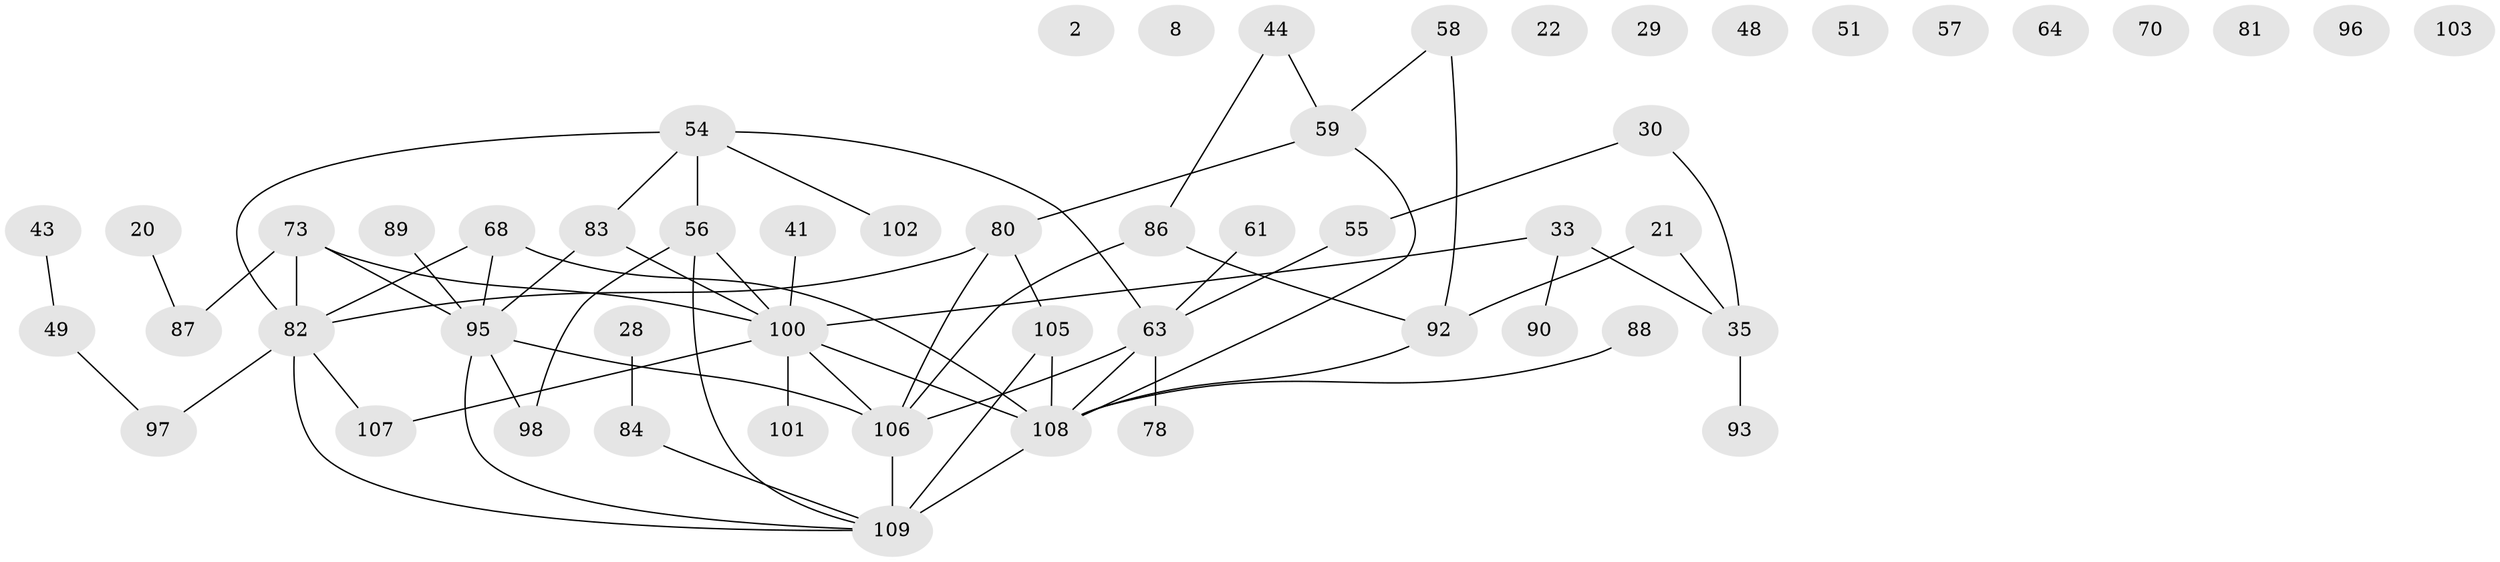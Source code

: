 // original degree distribution, {2: 0.26605504587155965, 0: 0.11009174311926606, 4: 0.1559633027522936, 3: 0.1651376146788991, 1: 0.1834862385321101, 5: 0.07339449541284404, 6: 0.045871559633027525}
// Generated by graph-tools (version 1.1) at 2025/40/03/09/25 04:40:09]
// undirected, 54 vertices, 64 edges
graph export_dot {
graph [start="1"]
  node [color=gray90,style=filled];
  2;
  8;
  20 [super="+13"];
  21;
  22;
  28;
  29;
  30;
  33;
  35;
  41;
  43;
  44;
  48;
  49;
  51;
  54 [super="+39+45"];
  55;
  56 [super="+15"];
  57;
  58 [super="+19"];
  59;
  61;
  63 [super="+11"];
  64;
  68 [super="+47"];
  70;
  73 [super="+52"];
  78;
  80 [super="+50"];
  81;
  82 [super="+72"];
  83 [super="+74"];
  84;
  86;
  87;
  88;
  89;
  90;
  92 [super="+42+36"];
  93;
  95 [super="+65+71+94"];
  96;
  97;
  98;
  100 [super="+1+24+26+69"];
  101;
  102 [super="+6+99"];
  103;
  105 [super="+104"];
  106 [super="+85"];
  107;
  108 [super="+66+91"];
  109 [super="+67+79+77"];
  20 -- 87;
  21 -- 35;
  21 -- 92;
  28 -- 84;
  30 -- 35;
  30 -- 55;
  33 -- 35;
  33 -- 90;
  33 -- 100 [weight=2];
  35 -- 93;
  41 -- 100;
  43 -- 49;
  44 -- 59;
  44 -- 86;
  49 -- 97;
  54 -- 56 [weight=2];
  54 -- 63;
  54 -- 82 [weight=2];
  54 -- 83 [weight=2];
  54 -- 102 [weight=2];
  55 -- 63;
  56 -- 98;
  56 -- 100;
  56 -- 109;
  58 -- 59;
  58 -- 92;
  59 -- 80;
  59 -- 108;
  61 -- 63;
  63 -- 78;
  63 -- 106;
  63 -- 108;
  68 -- 108 [weight=2];
  68 -- 82;
  68 -- 95 [weight=2];
  73 -- 87;
  73 -- 82;
  73 -- 100;
  73 -- 95;
  80 -- 82;
  80 -- 105 [weight=2];
  80 -- 106;
  82 -- 107;
  82 -- 97;
  82 -- 109;
  83 -- 100 [weight=3];
  83 -- 95;
  84 -- 109;
  86 -- 92 [weight=2];
  86 -- 106;
  88 -- 108;
  89 -- 95;
  92 -- 108;
  95 -- 109;
  95 -- 98;
  95 -- 106;
  100 -- 106 [weight=2];
  100 -- 101;
  100 -- 107;
  100 -- 108 [weight=3];
  105 -- 108;
  105 -- 109;
  106 -- 109 [weight=2];
  108 -- 109 [weight=2];
}
